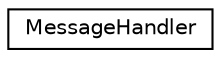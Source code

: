 digraph "Graphical Class Hierarchy"
{
 // LATEX_PDF_SIZE
  edge [fontname="Helvetica",fontsize="10",labelfontname="Helvetica",labelfontsize="10"];
  node [fontname="Helvetica",fontsize="10",shape=record];
  rankdir="LR";
  Node0 [label="MessageHandler",height=0.2,width=0.4,color="black", fillcolor="white", style="filled",URL="$classMessageHandler.html",tooltip="The MessageHandler class is designed using a Singleton design pattern so that one object can be used ..."];
}
